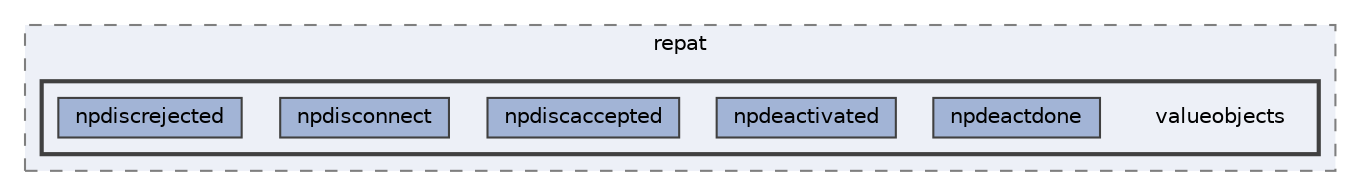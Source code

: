 digraph "repository/mnp/src/main/java/com/sterlite/cal/mnp/service/repat/valueobjects"
{
 // LATEX_PDF_SIZE
  bgcolor="transparent";
  edge [fontname=Helvetica,fontsize=10,labelfontname=Helvetica,labelfontsize=10];
  node [fontname=Helvetica,fontsize=10,shape=box,height=0.2,width=0.4];
  compound=true
  subgraph clusterdir_e3304d759a9c19d9c61c82aa08676cea {
    graph [ bgcolor="#edf0f7", pencolor="grey50", label="repat", fontname=Helvetica,fontsize=10 style="filled,dashed", URL="dir_e3304d759a9c19d9c61c82aa08676cea.html",tooltip=""]
  subgraph clusterdir_efb360b9d764681d778d5274613a4aab {
    graph [ bgcolor="#edf0f7", pencolor="grey25", label="", fontname=Helvetica,fontsize=10 style="filled,bold", URL="dir_efb360b9d764681d778d5274613a4aab.html",tooltip=""]
    dir_efb360b9d764681d778d5274613a4aab [shape=plaintext, label="valueobjects"];
  dir_7bb7c9c28d68b829e8cb0cf458ede883 [label="npdeactdone", fillcolor="#a2b4d6", color="grey25", style="filled", URL="dir_7bb7c9c28d68b829e8cb0cf458ede883.html",tooltip=""];
  dir_561b63a94c8f263abb3bdc7c59525920 [label="npdeactivated", fillcolor="#a2b4d6", color="grey25", style="filled", URL="dir_561b63a94c8f263abb3bdc7c59525920.html",tooltip=""];
  dir_f9f2cc9ccfd3280b5f929e88f073bec9 [label="npdiscaccepted", fillcolor="#a2b4d6", color="grey25", style="filled", URL="dir_f9f2cc9ccfd3280b5f929e88f073bec9.html",tooltip=""];
  dir_839b5cbb866279ed609fd9b5bcd4255d [label="npdisconnect", fillcolor="#a2b4d6", color="grey25", style="filled", URL="dir_839b5cbb866279ed609fd9b5bcd4255d.html",tooltip=""];
  dir_5d1d0926b96ed8150fd2d574073ab60b [label="npdiscrejected", fillcolor="#a2b4d6", color="grey25", style="filled", URL="dir_5d1d0926b96ed8150fd2d574073ab60b.html",tooltip=""];
  }
  }
}
